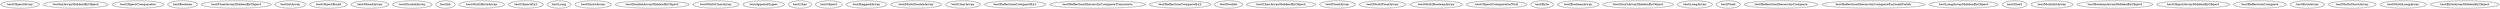 digraph G {
testObjectArray;
testIntArrayHiddenByObject;
testObjectComparator;
testBoolean;
testFloatArrayHiddenByObject;
testIntArray;
testObjectBuild;
testMixedArray;
testDoubleArray;
testInt;
testMultiByteArray;
testObjectEx2;
testLong;
testShortArray;
testDoubleArrayHiddenByObject;
testMultiCharArray;
testAppendSuper;
testChar;
testObject;
testRaggedArray;
testMultiDoubleArray;
testCharArray;
testReflectionCompareEx1;
testReflectionHierarchyCompareTransients;
testReflectionCompareEx2;
testDouble;
testCharArrayHiddenByObject;
testFloatArray;
testMultiFloatArray;
testMultiBooleanArray;
testObjectComparatorNull;
testByte;
testBooleanArray;
testShortArrayHiddenByObject;
testLongArray;
testFloat;
testReflectionHierarchyCompare;
testReflectionHierarchyCompareExcludeFields;
testLongArrayHiddenByObject;
testShort;
testMultiIntArray;
testBooleanArrayHiddenByObject;
testObjectArrayHiddenByObject;
testReflectionCompare;
testByteArray;
testMultiShortArray;
testMultiLongArray;
testByteArrayHiddenByObject;
}